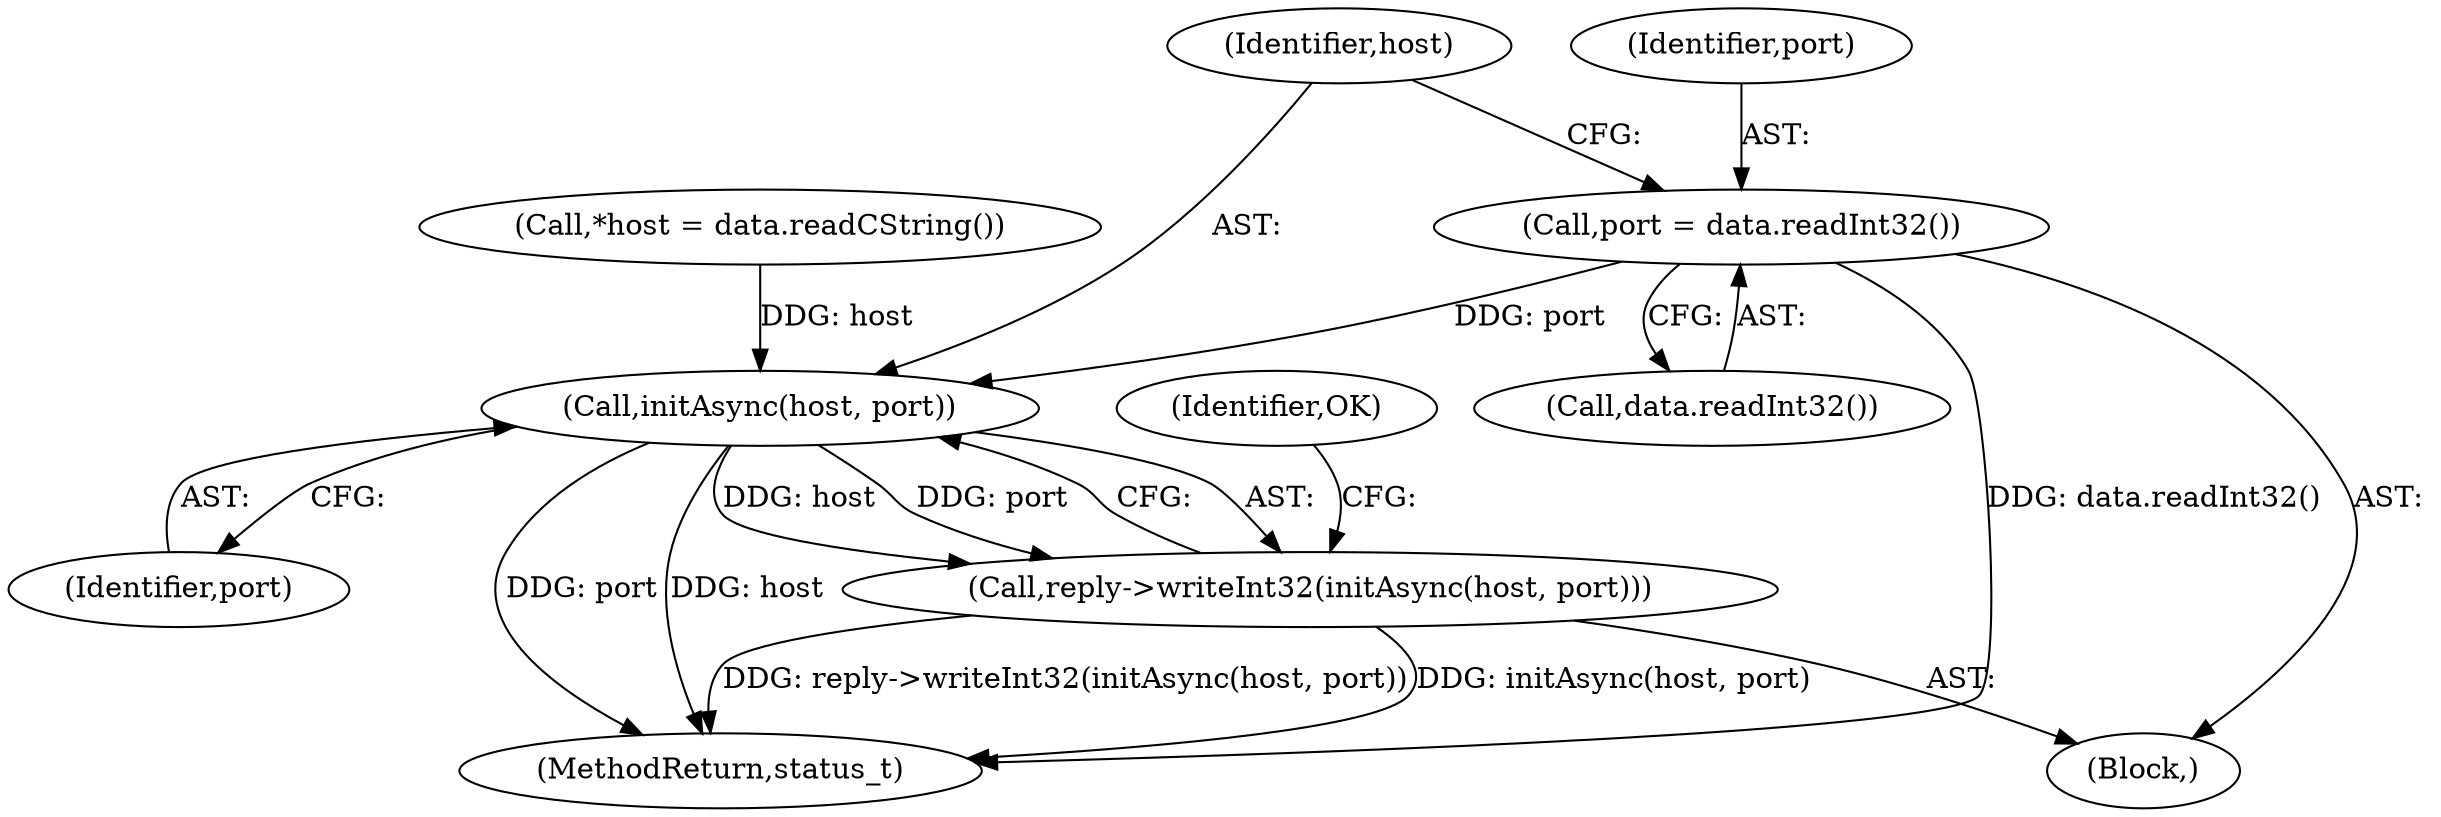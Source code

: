 digraph "0_Android_c82e31a7039a03dca7b37c65b7890ba5c1e18ced@API" {
"1000139" [label="(Call,port = data.readInt32())"];
"1000143" [label="(Call,initAsync(host, port))"];
"1000142" [label="(Call,reply->writeInt32(initAsync(host, port)))"];
"1000142" [label="(Call,reply->writeInt32(initAsync(host, port)))"];
"1000135" [label="(Call,*host = data.readCString())"];
"1000357" [label="(MethodReturn,status_t)"];
"1000144" [label="(Identifier,host)"];
"1000147" [label="(Identifier,OK)"];
"1000139" [label="(Call,port = data.readInt32())"];
"1000145" [label="(Identifier,port)"];
"1000129" [label="(Block,)"];
"1000140" [label="(Identifier,port)"];
"1000141" [label="(Call,data.readInt32())"];
"1000143" [label="(Call,initAsync(host, port))"];
"1000139" -> "1000129"  [label="AST: "];
"1000139" -> "1000141"  [label="CFG: "];
"1000140" -> "1000139"  [label="AST: "];
"1000141" -> "1000139"  [label="AST: "];
"1000144" -> "1000139"  [label="CFG: "];
"1000139" -> "1000357"  [label="DDG: data.readInt32()"];
"1000139" -> "1000143"  [label="DDG: port"];
"1000143" -> "1000142"  [label="AST: "];
"1000143" -> "1000145"  [label="CFG: "];
"1000144" -> "1000143"  [label="AST: "];
"1000145" -> "1000143"  [label="AST: "];
"1000142" -> "1000143"  [label="CFG: "];
"1000143" -> "1000357"  [label="DDG: host"];
"1000143" -> "1000357"  [label="DDG: port"];
"1000143" -> "1000142"  [label="DDG: host"];
"1000143" -> "1000142"  [label="DDG: port"];
"1000135" -> "1000143"  [label="DDG: host"];
"1000142" -> "1000129"  [label="AST: "];
"1000147" -> "1000142"  [label="CFG: "];
"1000142" -> "1000357"  [label="DDG: reply->writeInt32(initAsync(host, port))"];
"1000142" -> "1000357"  [label="DDG: initAsync(host, port)"];
}
